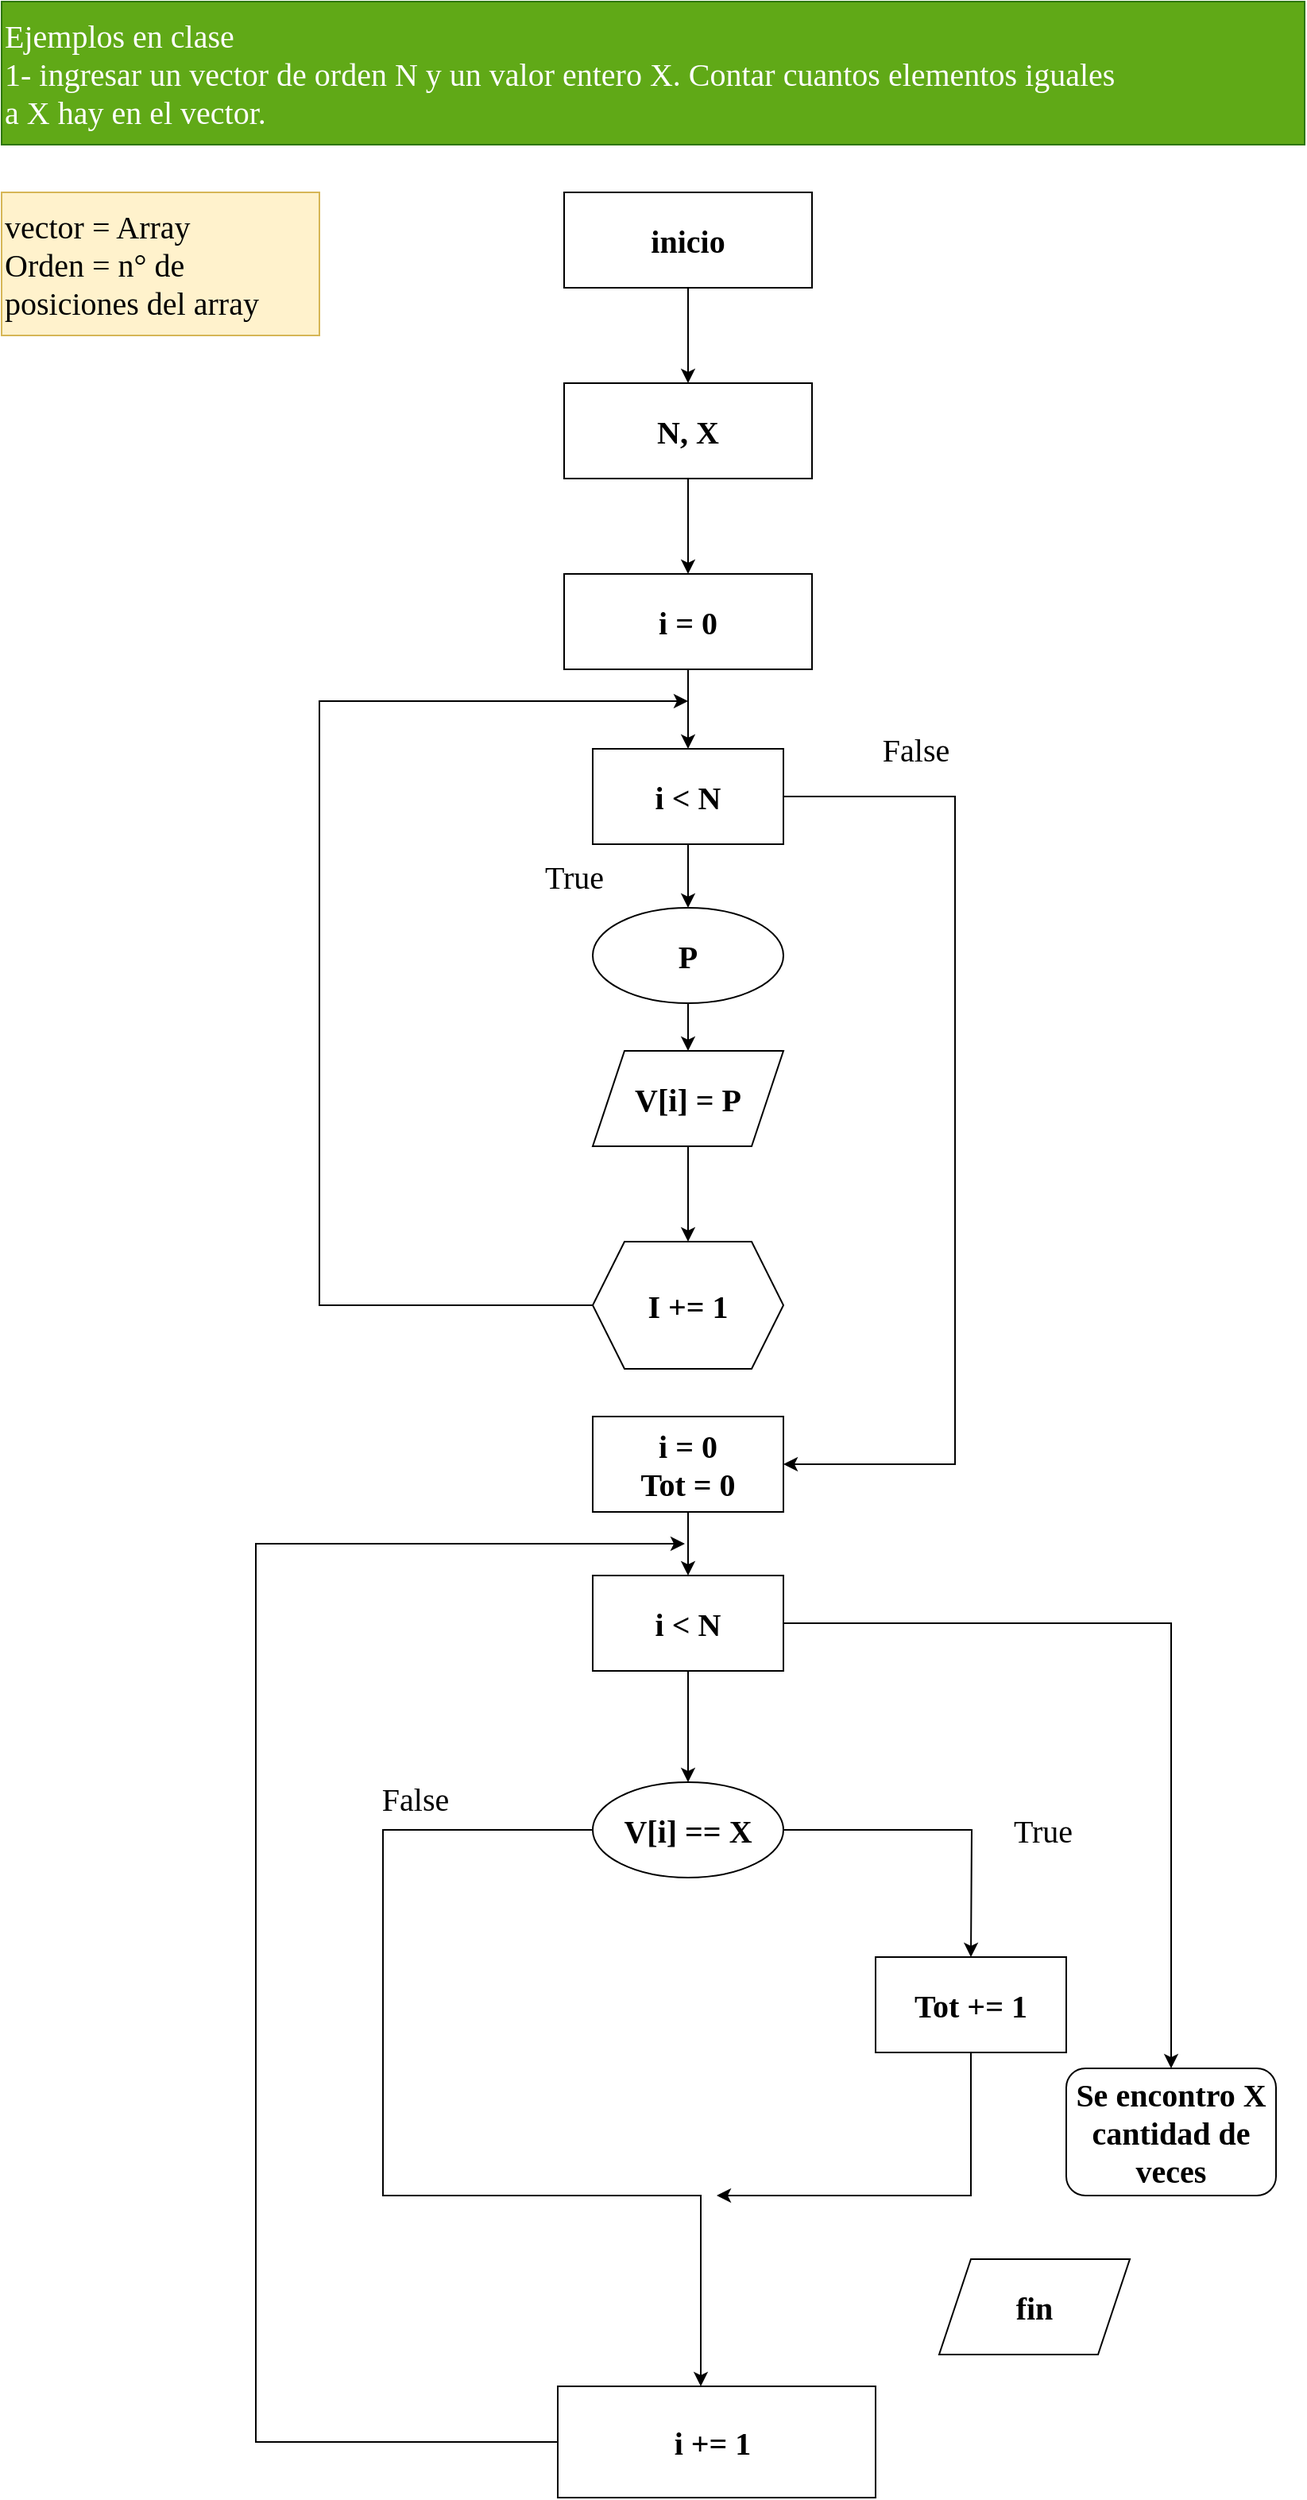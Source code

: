 <mxfile version="20.2.5" type="github">
  <diagram id="Tv6WiDoShTGpSTUKxkJ7" name="Página-1">
    <mxGraphModel dx="1335" dy="742" grid="1" gridSize="10" guides="1" tooltips="1" connect="1" arrows="1" fold="1" page="1" pageScale="1" pageWidth="827" pageHeight="1169" math="0" shadow="0">
      <root>
        <mxCell id="0" />
        <mxCell id="1" parent="0" />
        <mxCell id="l0C9Wd7gATEz6wUp-5n3-8" value="" style="edgeStyle=orthogonalEdgeStyle;rounded=0;orthogonalLoop=1;jettySize=auto;html=1;fontFamily=Comic Sans MS;fontSize=20;" edge="1" parent="1" source="l0C9Wd7gATEz6wUp-5n3-1" target="l0C9Wd7gATEz6wUp-5n3-7">
          <mxGeometry relative="1" as="geometry" />
        </mxCell>
        <mxCell id="l0C9Wd7gATEz6wUp-5n3-1" value="inicio" style="rounded=0;whiteSpace=wrap;html=1;fontSize=20;fontStyle=1;fontFamily=Comic Sans MS;" vertex="1" parent="1">
          <mxGeometry x="354" y="120" width="156" height="60" as="geometry" />
        </mxCell>
        <mxCell id="l0C9Wd7gATEz6wUp-5n3-10" value="" style="edgeStyle=orthogonalEdgeStyle;rounded=0;orthogonalLoop=1;jettySize=auto;html=1;fontFamily=Comic Sans MS;fontSize=20;" edge="1" parent="1" source="l0C9Wd7gATEz6wUp-5n3-7" target="l0C9Wd7gATEz6wUp-5n3-9">
          <mxGeometry relative="1" as="geometry" />
        </mxCell>
        <mxCell id="l0C9Wd7gATEz6wUp-5n3-7" value="N, X" style="rounded=0;whiteSpace=wrap;html=1;fontSize=20;fontStyle=1;fontFamily=Comic Sans MS;" vertex="1" parent="1">
          <mxGeometry x="354" y="240" width="156" height="60" as="geometry" />
        </mxCell>
        <mxCell id="l0C9Wd7gATEz6wUp-5n3-11" style="edgeStyle=orthogonalEdgeStyle;rounded=0;orthogonalLoop=1;jettySize=auto;html=1;fontFamily=Comic Sans MS;fontSize=20;" edge="1" parent="1" source="l0C9Wd7gATEz6wUp-5n3-9">
          <mxGeometry relative="1" as="geometry">
            <mxPoint x="432" y="470" as="targetPoint" />
          </mxGeometry>
        </mxCell>
        <mxCell id="l0C9Wd7gATEz6wUp-5n3-9" value="i = 0" style="rounded=0;whiteSpace=wrap;html=1;fontSize=20;fontStyle=1;fontFamily=Comic Sans MS;" vertex="1" parent="1">
          <mxGeometry x="354" y="360" width="156" height="60" as="geometry" />
        </mxCell>
        <mxCell id="l0C9Wd7gATEz6wUp-5n3-14" value="" style="edgeStyle=orthogonalEdgeStyle;rounded=0;orthogonalLoop=1;jettySize=auto;html=1;fontFamily=Comic Sans MS;fontSize=20;" edge="1" parent="1" source="l0C9Wd7gATEz6wUp-5n3-12" target="l0C9Wd7gATEz6wUp-5n3-13">
          <mxGeometry relative="1" as="geometry" />
        </mxCell>
        <mxCell id="l0C9Wd7gATEz6wUp-5n3-30" style="edgeStyle=orthogonalEdgeStyle;rounded=0;orthogonalLoop=1;jettySize=auto;html=1;fontFamily=Comic Sans MS;fontSize=20;entryX=1;entryY=0.5;entryDx=0;entryDy=0;" edge="1" parent="1" source="l0C9Wd7gATEz6wUp-5n3-12" target="l0C9Wd7gATEz6wUp-5n3-31">
          <mxGeometry relative="1" as="geometry">
            <mxPoint x="440" y="920" as="targetPoint" />
            <Array as="points">
              <mxPoint x="600" y="500" />
              <mxPoint x="600" y="920" />
            </Array>
          </mxGeometry>
        </mxCell>
        <mxCell id="l0C9Wd7gATEz6wUp-5n3-12" value="i &amp;lt; N" style="rounded=0;whiteSpace=wrap;html=1;fontFamily=Comic Sans MS;fontSize=20;fontStyle=1" vertex="1" parent="1">
          <mxGeometry x="372" y="470" width="120" height="60" as="geometry" />
        </mxCell>
        <mxCell id="l0C9Wd7gATEz6wUp-5n3-16" value="" style="edgeStyle=orthogonalEdgeStyle;rounded=0;orthogonalLoop=1;jettySize=auto;html=1;fontFamily=Comic Sans MS;fontSize=20;" edge="1" parent="1" source="l0C9Wd7gATEz6wUp-5n3-13" target="l0C9Wd7gATEz6wUp-5n3-15">
          <mxGeometry relative="1" as="geometry" />
        </mxCell>
        <mxCell id="l0C9Wd7gATEz6wUp-5n3-13" value="P" style="ellipse;whiteSpace=wrap;html=1;fontSize=20;fontFamily=Comic Sans MS;rounded=0;fontStyle=1" vertex="1" parent="1">
          <mxGeometry x="372" y="570" width="120" height="60" as="geometry" />
        </mxCell>
        <mxCell id="l0C9Wd7gATEz6wUp-5n3-26" value="" style="edgeStyle=orthogonalEdgeStyle;rounded=0;orthogonalLoop=1;jettySize=auto;html=1;fontFamily=Comic Sans MS;fontSize=20;" edge="1" parent="1" source="l0C9Wd7gATEz6wUp-5n3-15" target="l0C9Wd7gATEz6wUp-5n3-25">
          <mxGeometry relative="1" as="geometry" />
        </mxCell>
        <mxCell id="l0C9Wd7gATEz6wUp-5n3-15" value="V[i] = P" style="shape=parallelogram;perimeter=parallelogramPerimeter;whiteSpace=wrap;html=1;fixedSize=1;fontSize=20;fontFamily=Comic Sans MS;rounded=0;fontStyle=1" vertex="1" parent="1">
          <mxGeometry x="372" y="660" width="120" height="60" as="geometry" />
        </mxCell>
        <mxCell id="l0C9Wd7gATEz6wUp-5n3-17" value="&lt;span style=&quot;font-size: 20px;&quot;&gt;Ejemplos en clase&amp;nbsp;&amp;nbsp;&lt;/span&gt;&lt;br style=&quot;font-size: 20px;&quot;&gt;&lt;span style=&quot;font-size: 20px;&quot;&gt;1- ingresar un vector de orden N y un valor entero X. Contar cuantos elementos iguales&lt;/span&gt;&lt;br style=&quot;font-size: 20px;&quot;&gt;&lt;span style=&quot;font-size: 20px;&quot;&gt;a X hay en el vector.&lt;/span&gt;" style="rounded=0;whiteSpace=wrap;html=1;fontFamily=Comic Sans MS;fontSize=20;align=left;fillColor=#60a917;fontColor=#ffffff;strokeColor=#2D7600;" vertex="1" parent="1">
          <mxGeometry width="820" height="90" as="geometry" />
        </mxCell>
        <mxCell id="l0C9Wd7gATEz6wUp-5n3-23" value="&lt;span style=&quot;&quot;&gt;vector = Array&amp;nbsp;&lt;/span&gt;&lt;br style=&quot;&quot;&gt;&lt;span style=&quot;&quot;&gt;Orden = n° de posiciones del array&amp;nbsp;&lt;/span&gt;" style="rounded=0;whiteSpace=wrap;html=1;fontFamily=Comic Sans MS;fontSize=20;fillColor=#fff2cc;strokeColor=#d6b656;align=left;" vertex="1" parent="1">
          <mxGeometry y="120" width="200" height="90" as="geometry" />
        </mxCell>
        <mxCell id="l0C9Wd7gATEz6wUp-5n3-28" style="edgeStyle=orthogonalEdgeStyle;rounded=0;orthogonalLoop=1;jettySize=auto;html=1;fontFamily=Comic Sans MS;fontSize=20;" edge="1" parent="1" source="l0C9Wd7gATEz6wUp-5n3-25">
          <mxGeometry relative="1" as="geometry">
            <mxPoint x="432" y="440" as="targetPoint" />
            <Array as="points">
              <mxPoint x="200" y="820" />
            </Array>
          </mxGeometry>
        </mxCell>
        <mxCell id="l0C9Wd7gATEz6wUp-5n3-25" value="I += 1" style="shape=hexagon;perimeter=hexagonPerimeter2;whiteSpace=wrap;html=1;fixedSize=1;fontSize=20;fontFamily=Comic Sans MS;rounded=0;fontStyle=1;" vertex="1" parent="1">
          <mxGeometry x="372" y="780" width="120" height="80" as="geometry" />
        </mxCell>
        <mxCell id="l0C9Wd7gATEz6wUp-5n3-38" style="edgeStyle=orthogonalEdgeStyle;rounded=0;orthogonalLoop=1;jettySize=auto;html=1;exitX=0.5;exitY=1;exitDx=0;exitDy=0;entryX=0.5;entryY=0;entryDx=0;entryDy=0;fontFamily=Comic Sans MS;fontSize=20;" edge="1" parent="1" source="l0C9Wd7gATEz6wUp-5n3-31" target="l0C9Wd7gATEz6wUp-5n3-37">
          <mxGeometry relative="1" as="geometry" />
        </mxCell>
        <mxCell id="l0C9Wd7gATEz6wUp-5n3-31" value="&lt;b&gt;i = 0&lt;/b&gt;&lt;br&gt;&lt;b&gt;Tot&amp;nbsp;= 0&lt;/b&gt;" style="rounded=0;whiteSpace=wrap;html=1;fontFamily=Comic Sans MS;fontSize=20;" vertex="1" parent="1">
          <mxGeometry x="372" y="890" width="120" height="60" as="geometry" />
        </mxCell>
        <mxCell id="l0C9Wd7gATEz6wUp-5n3-34" value="False" style="text;html=1;align=center;verticalAlign=middle;resizable=0;points=[];autosize=1;strokeColor=none;fillColor=none;fontSize=20;fontFamily=Comic Sans MS;" vertex="1" parent="1">
          <mxGeometry x="540" y="450" width="70" height="40" as="geometry" />
        </mxCell>
        <mxCell id="l0C9Wd7gATEz6wUp-5n3-35" value="True" style="text;html=1;align=center;verticalAlign=middle;resizable=0;points=[];autosize=1;strokeColor=none;fillColor=none;fontSize=20;fontFamily=Comic Sans MS;" vertex="1" parent="1">
          <mxGeometry x="325" y="530" width="70" height="40" as="geometry" />
        </mxCell>
        <mxCell id="l0C9Wd7gATEz6wUp-5n3-39" style="edgeStyle=orthogonalEdgeStyle;rounded=0;orthogonalLoop=1;jettySize=auto;html=1;exitX=0.5;exitY=1;exitDx=0;exitDy=0;fontFamily=Comic Sans MS;fontSize=20;entryX=0.5;entryY=0;entryDx=0;entryDy=0;" edge="1" parent="1" source="l0C9Wd7gATEz6wUp-5n3-37" target="l0C9Wd7gATEz6wUp-5n3-40">
          <mxGeometry relative="1" as="geometry">
            <mxPoint x="432.692" y="1090.0" as="targetPoint" />
          </mxGeometry>
        </mxCell>
        <mxCell id="l0C9Wd7gATEz6wUp-5n3-51" style="edgeStyle=orthogonalEdgeStyle;rounded=0;orthogonalLoop=1;jettySize=auto;html=1;fontFamily=Comic Sans MS;fontSize=20;entryX=0.5;entryY=0;entryDx=0;entryDy=0;" edge="1" parent="1" source="l0C9Wd7gATEz6wUp-5n3-37" target="l0C9Wd7gATEz6wUp-5n3-52">
          <mxGeometry relative="1" as="geometry">
            <mxPoint x="730" y="1270" as="targetPoint" />
          </mxGeometry>
        </mxCell>
        <mxCell id="l0C9Wd7gATEz6wUp-5n3-37" value="&lt;b&gt;i &amp;lt; N&lt;/b&gt;" style="rounded=0;whiteSpace=wrap;html=1;fontFamily=Comic Sans MS;fontSize=20;" vertex="1" parent="1">
          <mxGeometry x="372" y="990" width="120" height="60" as="geometry" />
        </mxCell>
        <mxCell id="l0C9Wd7gATEz6wUp-5n3-41" style="edgeStyle=orthogonalEdgeStyle;rounded=0;orthogonalLoop=1;jettySize=auto;html=1;exitX=1;exitY=0.5;exitDx=0;exitDy=0;fontFamily=Comic Sans MS;fontSize=20;" edge="1" parent="1" source="l0C9Wd7gATEz6wUp-5n3-40">
          <mxGeometry relative="1" as="geometry">
            <mxPoint x="610" y="1230" as="targetPoint" />
          </mxGeometry>
        </mxCell>
        <mxCell id="l0C9Wd7gATEz6wUp-5n3-44" style="edgeStyle=orthogonalEdgeStyle;rounded=0;orthogonalLoop=1;jettySize=auto;html=1;exitX=0;exitY=0.5;exitDx=0;exitDy=0;fontFamily=Comic Sans MS;fontSize=20;" edge="1" parent="1" source="l0C9Wd7gATEz6wUp-5n3-40">
          <mxGeometry relative="1" as="geometry">
            <mxPoint x="440" y="1500" as="targetPoint" />
            <Array as="points">
              <mxPoint x="240" y="1150" />
              <mxPoint x="240" y="1380" />
              <mxPoint x="440" y="1380" />
            </Array>
          </mxGeometry>
        </mxCell>
        <mxCell id="l0C9Wd7gATEz6wUp-5n3-40" value="V[i] == X" style="ellipse;whiteSpace=wrap;html=1;fontFamily=Comic Sans MS;fontSize=20;fontStyle=1" vertex="1" parent="1">
          <mxGeometry x="372" y="1120" width="120" height="60" as="geometry" />
        </mxCell>
        <mxCell id="l0C9Wd7gATEz6wUp-5n3-46" style="edgeStyle=orthogonalEdgeStyle;rounded=0;orthogonalLoop=1;jettySize=auto;html=1;fontFamily=Comic Sans MS;fontSize=20;" edge="1" parent="1" source="l0C9Wd7gATEz6wUp-5n3-42">
          <mxGeometry relative="1" as="geometry">
            <mxPoint x="450" y="1380" as="targetPoint" />
            <Array as="points">
              <mxPoint x="610" y="1360" />
              <mxPoint x="610" y="1360" />
            </Array>
          </mxGeometry>
        </mxCell>
        <mxCell id="l0C9Wd7gATEz6wUp-5n3-42" value="Tot += 1" style="whiteSpace=wrap;html=1;fontFamily=Comic Sans MS;fontSize=20;fontStyle=1" vertex="1" parent="1">
          <mxGeometry x="550" y="1230" width="120" height="60" as="geometry" />
        </mxCell>
        <mxCell id="l0C9Wd7gATEz6wUp-5n3-43" value="True" style="text;html=1;align=center;verticalAlign=middle;resizable=0;points=[];autosize=1;strokeColor=none;fillColor=none;fontSize=20;fontFamily=Comic Sans MS;" vertex="1" parent="1">
          <mxGeometry x="620" y="1130" width="70" height="40" as="geometry" />
        </mxCell>
        <mxCell id="l0C9Wd7gATEz6wUp-5n3-48" style="edgeStyle=orthogonalEdgeStyle;rounded=0;orthogonalLoop=1;jettySize=auto;html=1;exitX=0;exitY=0.5;exitDx=0;exitDy=0;fontFamily=Comic Sans MS;fontSize=20;" edge="1" parent="1" source="l0C9Wd7gATEz6wUp-5n3-47">
          <mxGeometry relative="1" as="geometry">
            <mxPoint x="430" y="970" as="targetPoint" />
            <Array as="points">
              <mxPoint x="160" y="1535" />
            </Array>
          </mxGeometry>
        </mxCell>
        <mxCell id="l0C9Wd7gATEz6wUp-5n3-47" value="&lt;b&gt;i += 1&amp;nbsp;&lt;/b&gt;" style="rounded=0;whiteSpace=wrap;html=1;fontFamily=Comic Sans MS;fontSize=20;" vertex="1" parent="1">
          <mxGeometry x="350" y="1500" width="200" height="70" as="geometry" />
        </mxCell>
        <mxCell id="l0C9Wd7gATEz6wUp-5n3-50" value="fin" style="shape=parallelogram;perimeter=parallelogramPerimeter;whiteSpace=wrap;html=1;fixedSize=1;fontFamily=Comic Sans MS;fontSize=20;fontStyle=1" vertex="1" parent="1">
          <mxGeometry x="590" y="1420" width="120" height="60" as="geometry" />
        </mxCell>
        <mxCell id="l0C9Wd7gATEz6wUp-5n3-52" value="Se encontro X cantidad de veces" style="rounded=1;whiteSpace=wrap;html=1;fontFamily=Comic Sans MS;fontSize=20;fontStyle=1" vertex="1" parent="1">
          <mxGeometry x="670" y="1300" width="132" height="80" as="geometry" />
        </mxCell>
        <mxCell id="l0C9Wd7gATEz6wUp-5n3-53" value="False" style="text;html=1;align=center;verticalAlign=middle;resizable=0;points=[];autosize=1;strokeColor=none;fillColor=none;fontSize=20;fontFamily=Comic Sans MS;" vertex="1" parent="1">
          <mxGeometry x="225" y="1110" width="70" height="40" as="geometry" />
        </mxCell>
      </root>
    </mxGraphModel>
  </diagram>
</mxfile>
